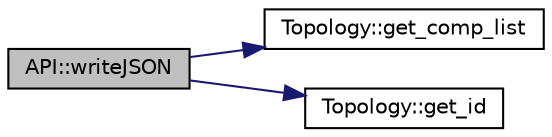 digraph "API::writeJSON"
{
 // LATEX_PDF_SIZE
  edge [fontname="Helvetica",fontsize="10",labelfontname="Helvetica",labelfontsize="10"];
  node [fontname="Helvetica",fontsize="10",shape=record];
  rankdir="LR";
  Node1 [label="API::writeJSON",height=0.2,width=0.4,color="black", fillcolor="grey75", style="filled", fontcolor="black",tooltip="a function to save a topology in json file"];
  Node1 -> Node2 [color="midnightblue",fontsize="10",style="solid",fontname="Helvetica"];
  Node2 [label="Topology::get_comp_list",height=0.2,width=0.4,color="black", fillcolor="white", style="filled",URL="$class_topology.html#a5e0558127021080285078fccf40d9c8f",tooltip="a getter function that returns a list of components"];
  Node1 -> Node3 [color="midnightblue",fontsize="10",style="solid",fontname="Helvetica"];
  Node3 [label="Topology::get_id",height=0.2,width=0.4,color="black", fillcolor="white", style="filled",URL="$class_topology.html#a67c352627722349fc8280a94d1d531c1",tooltip="a getter function to get id of the topolgy"];
}
